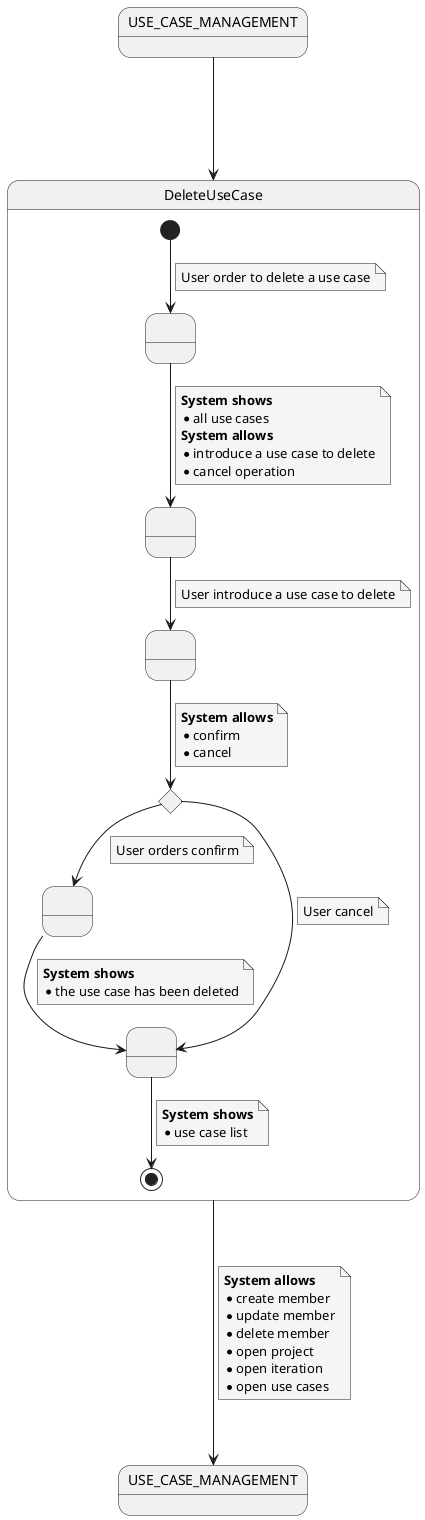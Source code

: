 @startuml
skinparam NoteBackgroundColor #whiteSmoke

state init as "USE_CASE_MANAGEMENT"
state end as "USE_CASE_MANAGEMENT"

init ---> DeleteUseCase
DeleteUseCase ---> end
note on link
<b>System allows</b>
* create member
* update member
* delete member
* open project
* open iteration
* open use cases
end note

state DeleteUseCase {
    state initial as " "
    state deleteOrdered as " "
    state confirmationRequired <<choice>>
    state deleteConfirmed as " "
    state askedForWhichOneDelete as " "
    state showList as " "

    'Main path
    [*] --> initial
    note on link
        User order to delete a use case
    end note
    initial --> askedForWhichOneDelete
    note on link
    <b>System shows</b>
    * all use cases
    <b>System allows</b>
    * introduce a use case to delete
    * cancel operation
    end note
    askedForWhichOneDelete --> deleteOrdered
    note on link
        User introduce a use case to delete
    end note
    deleteOrdered --> confirmationRequired
    note on link
    <b>System allows</b>
    * confirm
    * cancel
    end note
    confirmationRequired --> deleteConfirmed
    note on link
        User orders confirm
    end note
    deleteConfirmed --> showList
    note on link
    <b>System shows</b>
    * the use case has been deleted
    end note
    showList --> [*]
    note on link
    <b>System shows</b>
    * use case list
    end note

    'Variation path
    confirmationRequired --> showList
    note on link
        User cancel
    end note
}

@enduml
